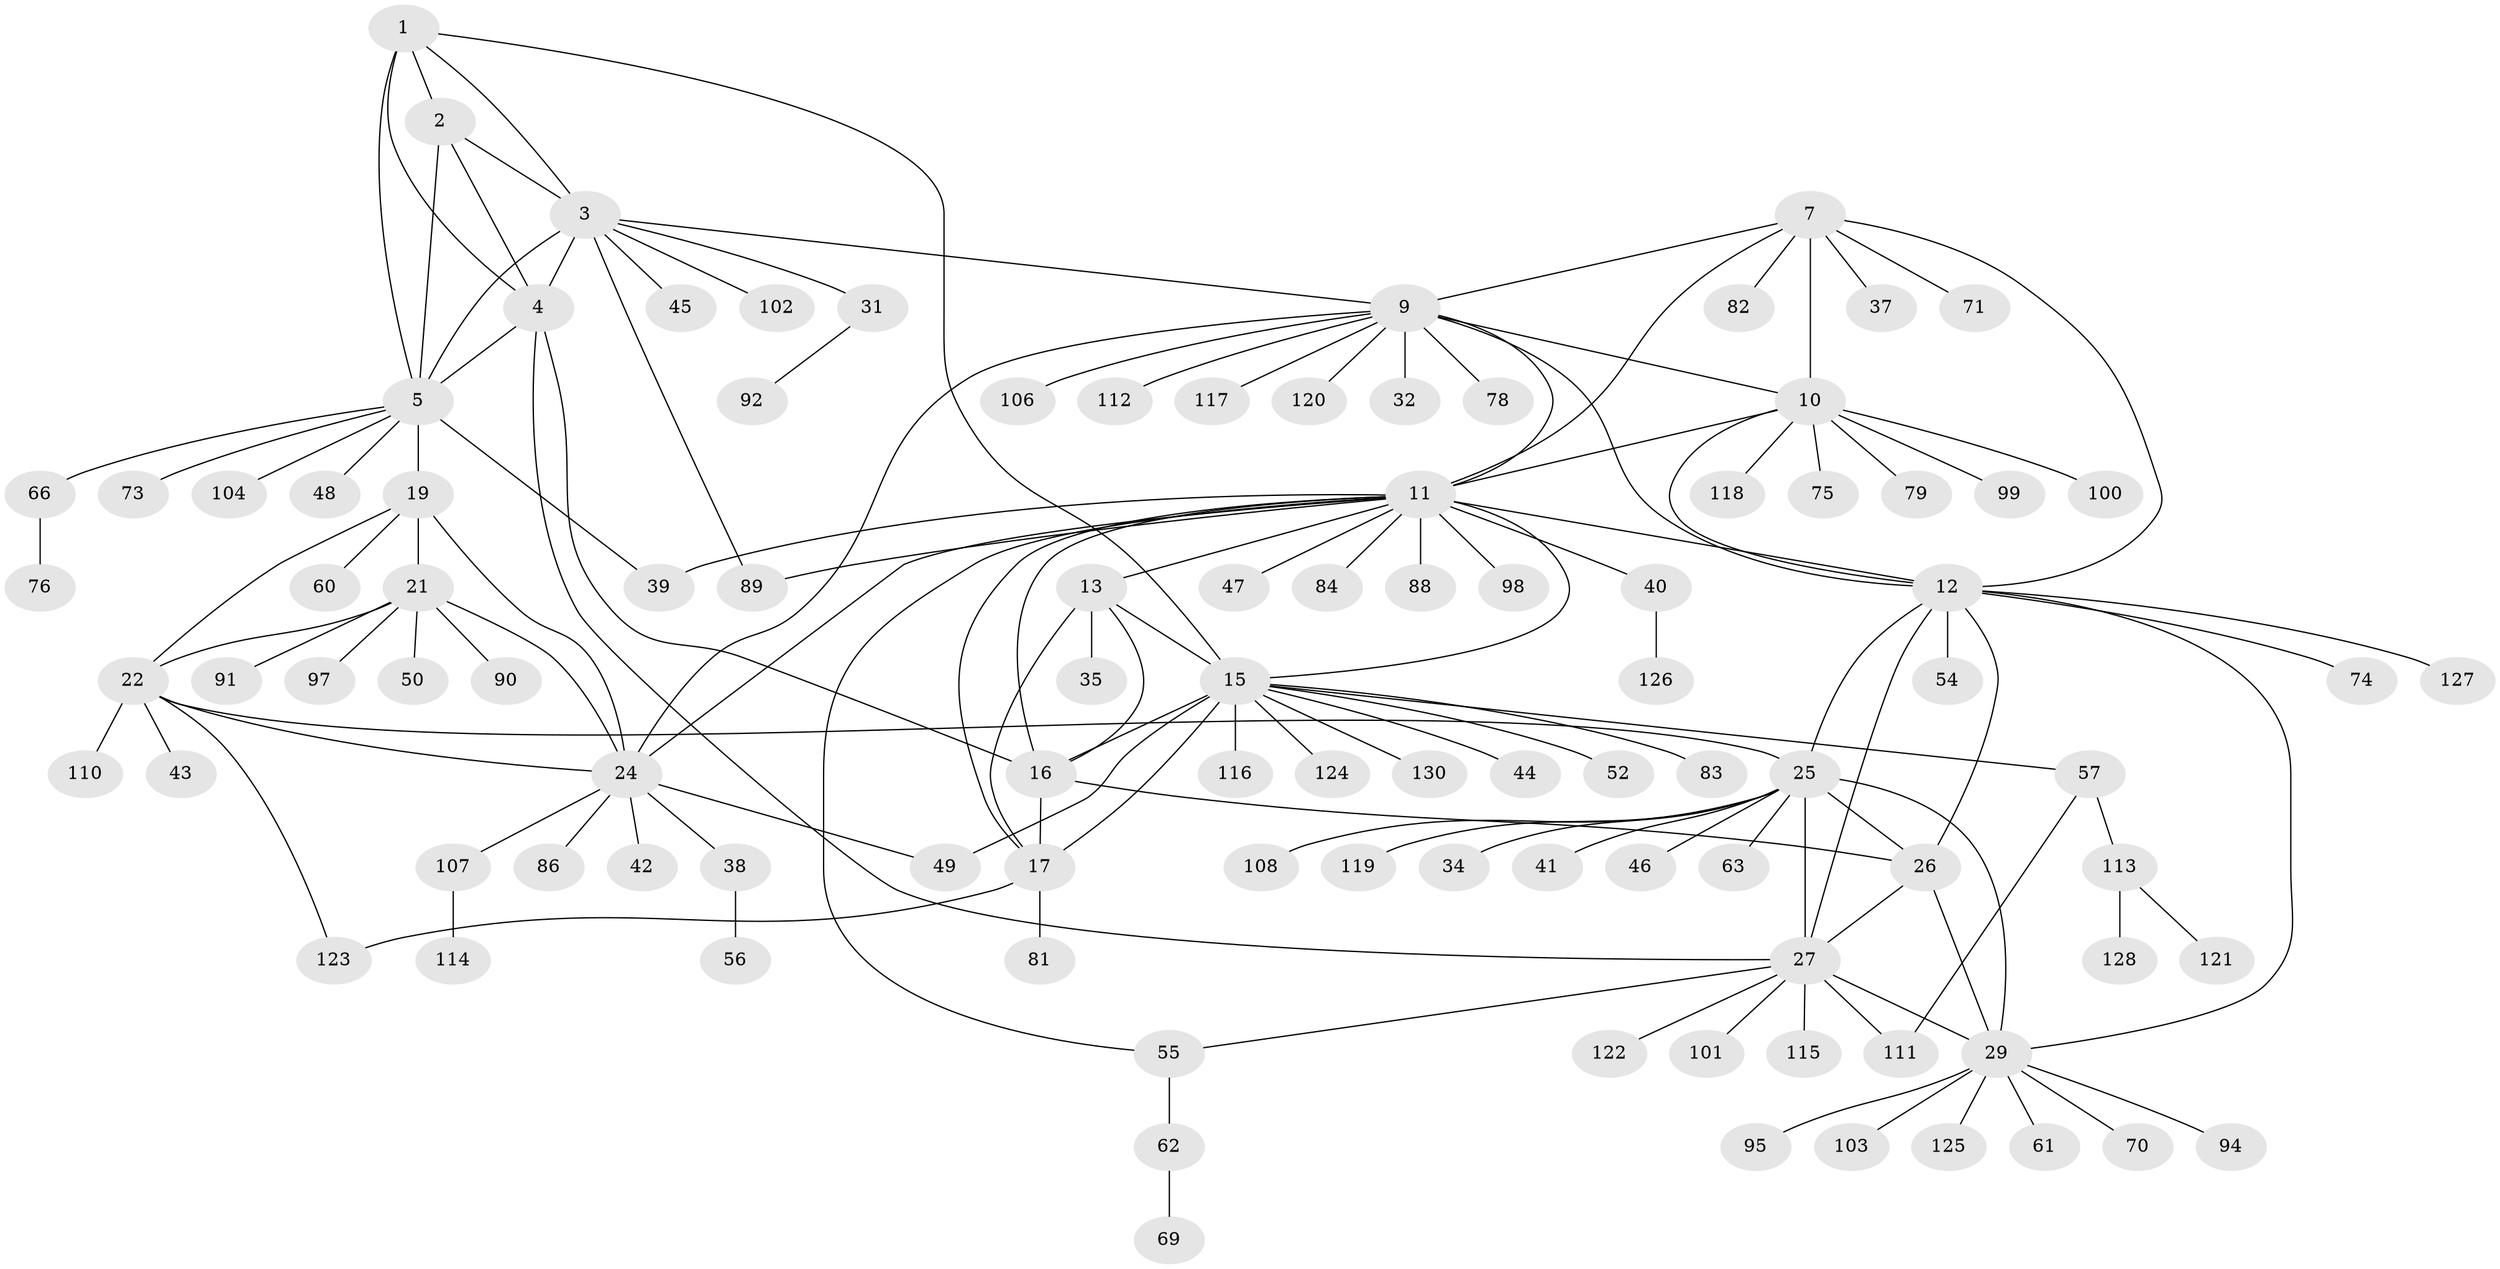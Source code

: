 // original degree distribution, {7: 0.04580152671755725, 6: 0.04580152671755725, 10: 0.030534351145038167, 14: 0.007633587786259542, 9: 0.030534351145038167, 11: 0.022900763358778626, 8: 0.022900763358778626, 5: 0.007633587786259542, 13: 0.007633587786259542, 12: 0.007633587786259542, 2: 0.1450381679389313, 1: 0.5877862595419847, 3: 0.030534351145038167, 4: 0.007633587786259542}
// Generated by graph-tools (version 1.1) at 2025/11/02/27/25 16:11:36]
// undirected, 102 vertices, 141 edges
graph export_dot {
graph [start="1"]
  node [color=gray90,style=filled];
  1 [super="+58"];
  2 [super="+59"];
  3 [super="+36"];
  4;
  5 [super="+6"];
  7 [super="+8"];
  9 [super="+80"];
  10 [super="+53"];
  11 [super="+14"];
  12 [super="+30"];
  13 [super="+105"];
  15 [super="+18"];
  16 [super="+96"];
  17 [super="+33"];
  19 [super="+20"];
  21 [super="+23"];
  22 [super="+51"];
  24 [super="+68"];
  25 [super="+28"];
  26 [super="+77"];
  27 [super="+129"];
  29 [super="+65"];
  31;
  32;
  34;
  35;
  37;
  38;
  39;
  40;
  41;
  42;
  43;
  44;
  45;
  46 [super="+67"];
  47;
  48;
  49 [super="+93"];
  50 [super="+109"];
  52;
  54;
  55 [super="+72"];
  56;
  57 [super="+87"];
  60 [super="+64"];
  61;
  62;
  63;
  66;
  69 [super="+131"];
  70;
  71;
  73 [super="+85"];
  74;
  75;
  76;
  78;
  79;
  81;
  82;
  83;
  84;
  86;
  88;
  89;
  90;
  91;
  92;
  94;
  95;
  97;
  98;
  99;
  100;
  101;
  102;
  103;
  104;
  106;
  107;
  108;
  110;
  111;
  112;
  113;
  114;
  115;
  116;
  117;
  118;
  119;
  120;
  121;
  122;
  123;
  124;
  125;
  126;
  127;
  128;
  130;
  1 -- 2;
  1 -- 3;
  1 -- 4;
  1 -- 5 [weight=2];
  1 -- 15;
  2 -- 3;
  2 -- 4;
  2 -- 5 [weight=2];
  3 -- 4;
  3 -- 5 [weight=2];
  3 -- 9;
  3 -- 31;
  3 -- 45;
  3 -- 102;
  3 -- 89;
  4 -- 5 [weight=2];
  4 -- 27;
  4 -- 16;
  5 -- 39;
  5 -- 48;
  5 -- 73;
  5 -- 104;
  5 -- 66;
  5 -- 19;
  7 -- 9 [weight=2];
  7 -- 10 [weight=2];
  7 -- 11 [weight=2];
  7 -- 12 [weight=2];
  7 -- 82;
  7 -- 37;
  7 -- 71;
  9 -- 10;
  9 -- 11;
  9 -- 12;
  9 -- 24;
  9 -- 32;
  9 -- 78;
  9 -- 106;
  9 -- 112;
  9 -- 117;
  9 -- 120;
  10 -- 11;
  10 -- 12;
  10 -- 79;
  10 -- 100;
  10 -- 118;
  10 -- 75;
  10 -- 99;
  11 -- 12;
  11 -- 40;
  11 -- 47;
  11 -- 84;
  11 -- 88;
  11 -- 98;
  11 -- 39;
  11 -- 13;
  11 -- 15 [weight=2];
  11 -- 16;
  11 -- 17;
  11 -- 55;
  11 -- 24;
  11 -- 89;
  12 -- 54;
  12 -- 74;
  12 -- 127;
  12 -- 25 [weight=2];
  12 -- 26;
  12 -- 27;
  12 -- 29;
  13 -- 15 [weight=2];
  13 -- 16;
  13 -- 17;
  13 -- 35;
  15 -- 16 [weight=2];
  15 -- 17 [weight=2];
  15 -- 44;
  15 -- 49;
  15 -- 57;
  15 -- 83;
  15 -- 124;
  15 -- 130;
  15 -- 116;
  15 -- 52;
  16 -- 17;
  16 -- 26;
  17 -- 81;
  17 -- 123;
  19 -- 21 [weight=4];
  19 -- 22 [weight=2];
  19 -- 24 [weight=2];
  19 -- 60;
  21 -- 22 [weight=2];
  21 -- 24 [weight=2];
  21 -- 97;
  21 -- 50;
  21 -- 90;
  21 -- 91;
  22 -- 24;
  22 -- 43;
  22 -- 110;
  22 -- 123;
  22 -- 25;
  24 -- 38;
  24 -- 42;
  24 -- 49;
  24 -- 86;
  24 -- 107;
  25 -- 26 [weight=2];
  25 -- 27 [weight=2];
  25 -- 29 [weight=2];
  25 -- 41;
  25 -- 46;
  25 -- 108;
  25 -- 119;
  25 -- 34;
  25 -- 63;
  26 -- 27;
  26 -- 29;
  27 -- 29;
  27 -- 101;
  27 -- 111;
  27 -- 115;
  27 -- 122;
  27 -- 55;
  29 -- 61;
  29 -- 70;
  29 -- 94;
  29 -- 95;
  29 -- 103;
  29 -- 125;
  31 -- 92;
  38 -- 56;
  40 -- 126;
  55 -- 62;
  57 -- 113;
  57 -- 111;
  62 -- 69;
  66 -- 76;
  107 -- 114;
  113 -- 121;
  113 -- 128;
}
